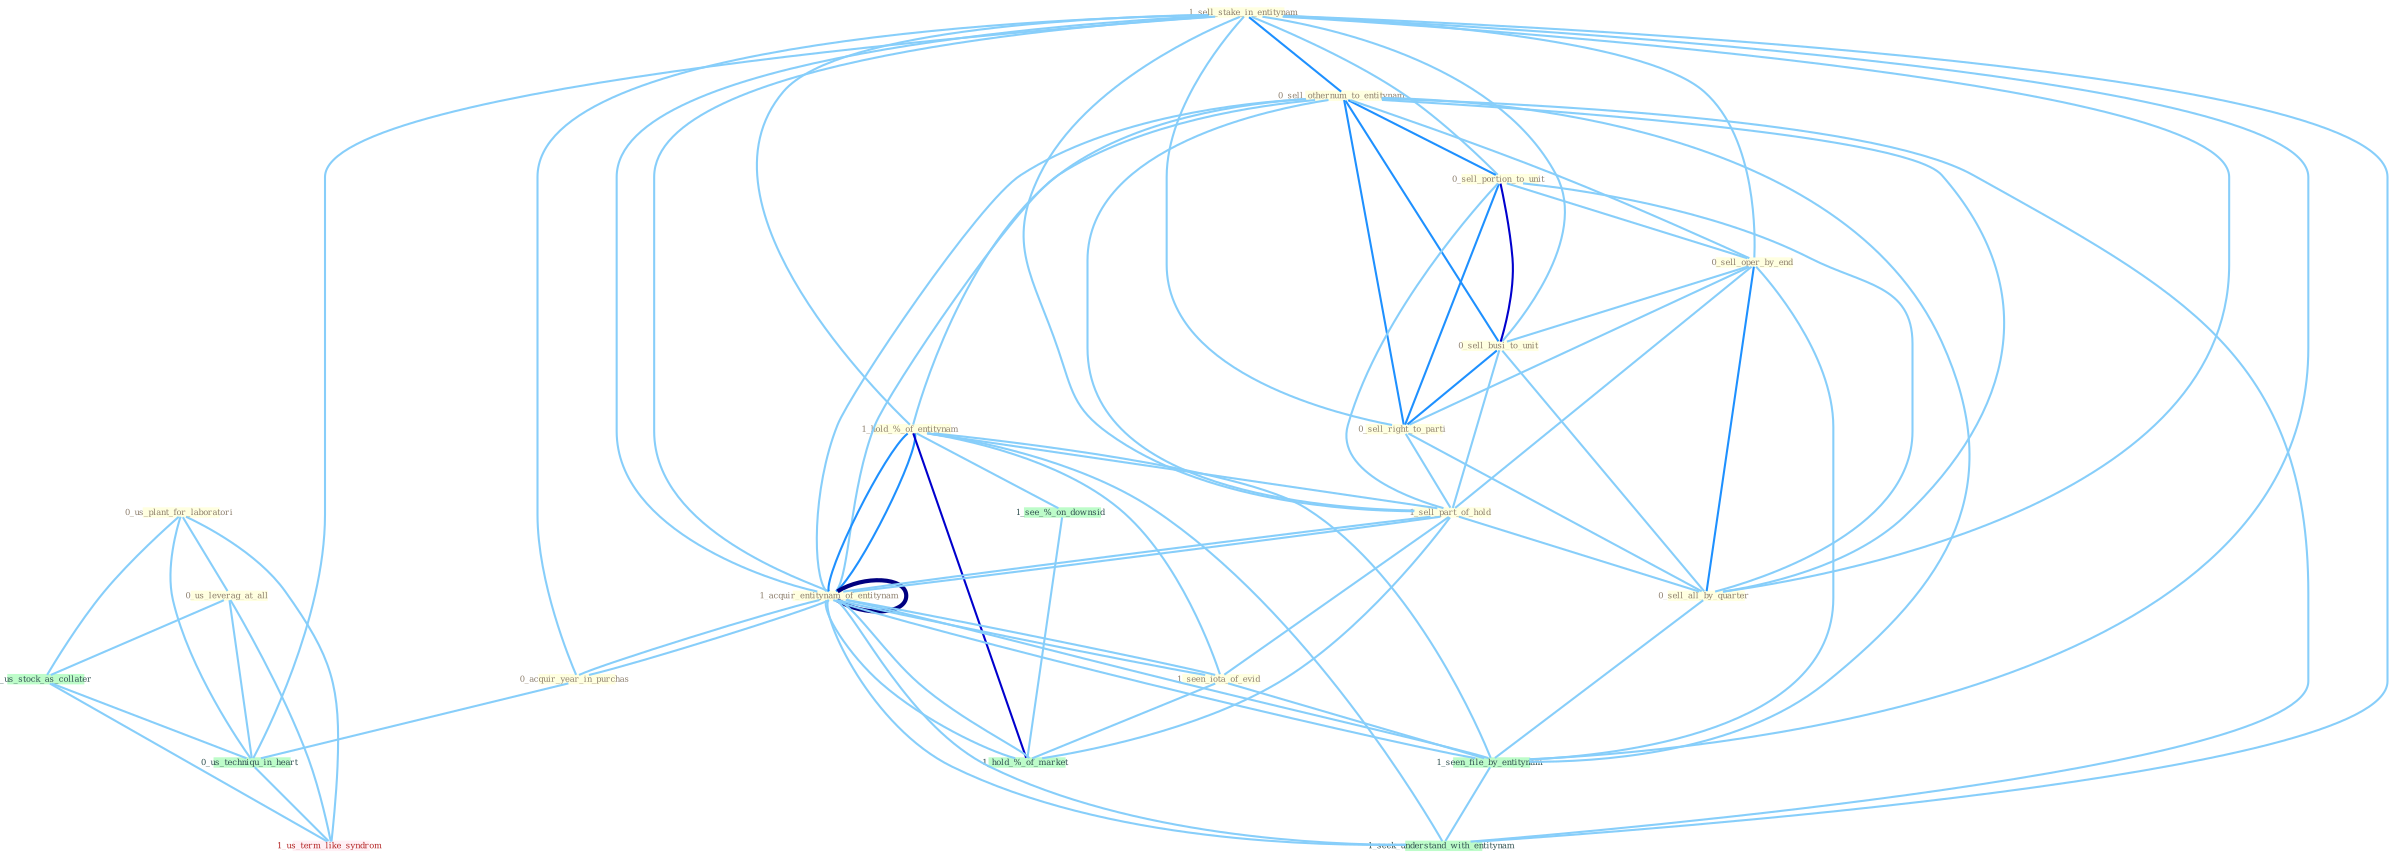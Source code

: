Graph G{ 
    node
    [shape=polygon,style=filled,width=.5,height=.06,color="#BDFCC9",fixedsize=true,fontsize=4,
    fontcolor="#2f4f4f"];
    {node
    [color="#ffffe0", fontcolor="#8b7d6b"] "0_us_plant_for_laboratori " "0_us_leverag_at_all " "1_sell_stake_in_entitynam " "0_sell_othernum_to_entitynam " "0_sell_portion_to_unit " "1_hold_%_of_entitynam " "0_sell_oper_by_end " "0_sell_busi_to_unit " "1_acquir_entitynam_of_entitynam " "0_sell_right_to_parti " "1_sell_part_of_hold " "1_seen_iota_of_evid " "0_acquir_year_in_purchas " "0_sell_all_by_quarter "}
{node [color="#fff0f5", fontcolor="#b22222"] "1_us_term_like_syndrom "}
edge [color="#B0E2FF"];

	"0_us_plant_for_laboratori " -- "0_us_leverag_at_all " [w="1", color="#87cefa" ];
	"0_us_plant_for_laboratori " -- "0_us_stock_as_collater " [w="1", color="#87cefa" ];
	"0_us_plant_for_laboratori " -- "0_us_techniqu_in_heart " [w="1", color="#87cefa" ];
	"0_us_plant_for_laboratori " -- "1_us_term_like_syndrom " [w="1", color="#87cefa" ];
	"0_us_leverag_at_all " -- "0_us_stock_as_collater " [w="1", color="#87cefa" ];
	"0_us_leverag_at_all " -- "0_us_techniqu_in_heart " [w="1", color="#87cefa" ];
	"0_us_leverag_at_all " -- "1_us_term_like_syndrom " [w="1", color="#87cefa" ];
	"1_sell_stake_in_entitynam " -- "0_sell_othernum_to_entitynam " [w="2", color="#1e90ff" , len=0.8];
	"1_sell_stake_in_entitynam " -- "0_sell_portion_to_unit " [w="1", color="#87cefa" ];
	"1_sell_stake_in_entitynam " -- "1_hold_%_of_entitynam " [w="1", color="#87cefa" ];
	"1_sell_stake_in_entitynam " -- "0_sell_oper_by_end " [w="1", color="#87cefa" ];
	"1_sell_stake_in_entitynam " -- "0_sell_busi_to_unit " [w="1", color="#87cefa" ];
	"1_sell_stake_in_entitynam " -- "1_acquir_entitynam_of_entitynam " [w="1", color="#87cefa" ];
	"1_sell_stake_in_entitynam " -- "0_sell_right_to_parti " [w="1", color="#87cefa" ];
	"1_sell_stake_in_entitynam " -- "1_sell_part_of_hold " [w="1", color="#87cefa" ];
	"1_sell_stake_in_entitynam " -- "0_acquir_year_in_purchas " [w="1", color="#87cefa" ];
	"1_sell_stake_in_entitynam " -- "0_sell_all_by_quarter " [w="1", color="#87cefa" ];
	"1_sell_stake_in_entitynam " -- "1_seen_file_by_entitynam " [w="1", color="#87cefa" ];
	"1_sell_stake_in_entitynam " -- "1_seek_understand_with_entitynam " [w="1", color="#87cefa" ];
	"1_sell_stake_in_entitynam " -- "1_acquir_entitynam_of_entitynam " [w="1", color="#87cefa" ];
	"1_sell_stake_in_entitynam " -- "0_us_techniqu_in_heart " [w="1", color="#87cefa" ];
	"0_sell_othernum_to_entitynam " -- "0_sell_portion_to_unit " [w="2", color="#1e90ff" , len=0.8];
	"0_sell_othernum_to_entitynam " -- "1_hold_%_of_entitynam " [w="1", color="#87cefa" ];
	"0_sell_othernum_to_entitynam " -- "0_sell_oper_by_end " [w="1", color="#87cefa" ];
	"0_sell_othernum_to_entitynam " -- "0_sell_busi_to_unit " [w="2", color="#1e90ff" , len=0.8];
	"0_sell_othernum_to_entitynam " -- "1_acquir_entitynam_of_entitynam " [w="1", color="#87cefa" ];
	"0_sell_othernum_to_entitynam " -- "0_sell_right_to_parti " [w="2", color="#1e90ff" , len=0.8];
	"0_sell_othernum_to_entitynam " -- "1_sell_part_of_hold " [w="1", color="#87cefa" ];
	"0_sell_othernum_to_entitynam " -- "0_sell_all_by_quarter " [w="1", color="#87cefa" ];
	"0_sell_othernum_to_entitynam " -- "1_seen_file_by_entitynam " [w="1", color="#87cefa" ];
	"0_sell_othernum_to_entitynam " -- "1_seek_understand_with_entitynam " [w="1", color="#87cefa" ];
	"0_sell_othernum_to_entitynam " -- "1_acquir_entitynam_of_entitynam " [w="1", color="#87cefa" ];
	"0_sell_portion_to_unit " -- "0_sell_oper_by_end " [w="1", color="#87cefa" ];
	"0_sell_portion_to_unit " -- "0_sell_busi_to_unit " [w="3", color="#0000cd" , len=0.6];
	"0_sell_portion_to_unit " -- "0_sell_right_to_parti " [w="2", color="#1e90ff" , len=0.8];
	"0_sell_portion_to_unit " -- "1_sell_part_of_hold " [w="1", color="#87cefa" ];
	"0_sell_portion_to_unit " -- "0_sell_all_by_quarter " [w="1", color="#87cefa" ];
	"1_hold_%_of_entitynam " -- "1_acquir_entitynam_of_entitynam " [w="2", color="#1e90ff" , len=0.8];
	"1_hold_%_of_entitynam " -- "1_sell_part_of_hold " [w="1", color="#87cefa" ];
	"1_hold_%_of_entitynam " -- "1_seen_iota_of_evid " [w="1", color="#87cefa" ];
	"1_hold_%_of_entitynam " -- "1_seen_file_by_entitynam " [w="1", color="#87cefa" ];
	"1_hold_%_of_entitynam " -- "1_seek_understand_with_entitynam " [w="1", color="#87cefa" ];
	"1_hold_%_of_entitynam " -- "1_acquir_entitynam_of_entitynam " [w="2", color="#1e90ff" , len=0.8];
	"1_hold_%_of_entitynam " -- "1_see_%_on_downsid " [w="1", color="#87cefa" ];
	"1_hold_%_of_entitynam " -- "1_hold_%_of_market " [w="3", color="#0000cd" , len=0.6];
	"0_sell_oper_by_end " -- "0_sell_busi_to_unit " [w="1", color="#87cefa" ];
	"0_sell_oper_by_end " -- "0_sell_right_to_parti " [w="1", color="#87cefa" ];
	"0_sell_oper_by_end " -- "1_sell_part_of_hold " [w="1", color="#87cefa" ];
	"0_sell_oper_by_end " -- "0_sell_all_by_quarter " [w="2", color="#1e90ff" , len=0.8];
	"0_sell_oper_by_end " -- "1_seen_file_by_entitynam " [w="1", color="#87cefa" ];
	"0_sell_busi_to_unit " -- "0_sell_right_to_parti " [w="2", color="#1e90ff" , len=0.8];
	"0_sell_busi_to_unit " -- "1_sell_part_of_hold " [w="1", color="#87cefa" ];
	"0_sell_busi_to_unit " -- "0_sell_all_by_quarter " [w="1", color="#87cefa" ];
	"1_acquir_entitynam_of_entitynam " -- "1_sell_part_of_hold " [w="1", color="#87cefa" ];
	"1_acquir_entitynam_of_entitynam " -- "1_seen_iota_of_evid " [w="1", color="#87cefa" ];
	"1_acquir_entitynam_of_entitynam " -- "0_acquir_year_in_purchas " [w="1", color="#87cefa" ];
	"1_acquir_entitynam_of_entitynam " -- "1_seen_file_by_entitynam " [w="1", color="#87cefa" ];
	"1_acquir_entitynam_of_entitynam " -- "1_seek_understand_with_entitynam " [w="1", color="#87cefa" ];
	"1_acquir_entitynam_of_entitynam " -- "1_acquir_entitynam_of_entitynam " [w="4", style=bold, color="#000080", len=0.4];
	"1_acquir_entitynam_of_entitynam " -- "1_hold_%_of_market " [w="1", color="#87cefa" ];
	"0_sell_right_to_parti " -- "1_sell_part_of_hold " [w="1", color="#87cefa" ];
	"0_sell_right_to_parti " -- "0_sell_all_by_quarter " [w="1", color="#87cefa" ];
	"1_sell_part_of_hold " -- "1_seen_iota_of_evid " [w="1", color="#87cefa" ];
	"1_sell_part_of_hold " -- "0_sell_all_by_quarter " [w="1", color="#87cefa" ];
	"1_sell_part_of_hold " -- "1_acquir_entitynam_of_entitynam " [w="1", color="#87cefa" ];
	"1_sell_part_of_hold " -- "1_hold_%_of_market " [w="1", color="#87cefa" ];
	"1_seen_iota_of_evid " -- "1_seen_file_by_entitynam " [w="1", color="#87cefa" ];
	"1_seen_iota_of_evid " -- "1_acquir_entitynam_of_entitynam " [w="1", color="#87cefa" ];
	"1_seen_iota_of_evid " -- "1_hold_%_of_market " [w="1", color="#87cefa" ];
	"0_acquir_year_in_purchas " -- "1_acquir_entitynam_of_entitynam " [w="1", color="#87cefa" ];
	"0_acquir_year_in_purchas " -- "0_us_techniqu_in_heart " [w="1", color="#87cefa" ];
	"0_sell_all_by_quarter " -- "1_seen_file_by_entitynam " [w="1", color="#87cefa" ];
	"1_seen_file_by_entitynam " -- "1_seek_understand_with_entitynam " [w="1", color="#87cefa" ];
	"1_seen_file_by_entitynam " -- "1_acquir_entitynam_of_entitynam " [w="1", color="#87cefa" ];
	"0_us_stock_as_collater " -- "0_us_techniqu_in_heart " [w="1", color="#87cefa" ];
	"0_us_stock_as_collater " -- "1_us_term_like_syndrom " [w="1", color="#87cefa" ];
	"1_seek_understand_with_entitynam " -- "1_acquir_entitynam_of_entitynam " [w="1", color="#87cefa" ];
	"1_acquir_entitynam_of_entitynam " -- "1_hold_%_of_market " [w="1", color="#87cefa" ];
	"0_us_techniqu_in_heart " -- "1_us_term_like_syndrom " [w="1", color="#87cefa" ];
	"1_see_%_on_downsid " -- "1_hold_%_of_market " [w="1", color="#87cefa" ];
}